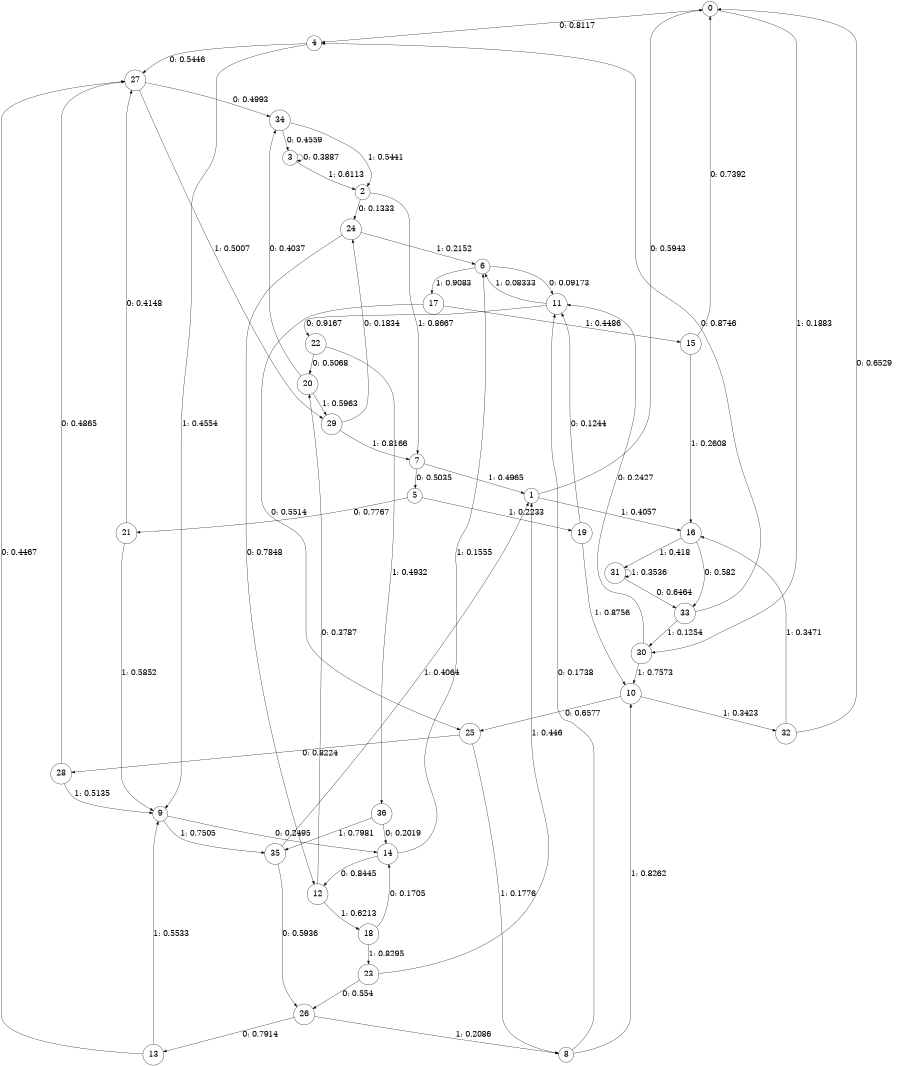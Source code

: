 digraph "ch26concat_phase3_L7" {
size = "6,8.5";
ratio = "fill";
node [shape = circle];
node [fontsize = 24];
edge [fontsize = 24];
0 -> 4 [label = "0: 0.8117   "];
0 -> 30 [label = "1: 0.1883   "];
1 -> 0 [label = "0: 0.5943   "];
1 -> 16 [label = "1: 0.4057   "];
2 -> 24 [label = "0: 0.1333   "];
2 -> 7 [label = "1: 0.8667   "];
3 -> 3 [label = "0: 0.3887   "];
3 -> 2 [label = "1: 0.6113   "];
4 -> 27 [label = "0: 0.5446   "];
4 -> 9 [label = "1: 0.4554   "];
5 -> 21 [label = "0: 0.7767   "];
5 -> 19 [label = "1: 0.2233   "];
6 -> 11 [label = "0: 0.09173  "];
6 -> 17 [label = "1: 0.9083   "];
7 -> 5 [label = "0: 0.5035   "];
7 -> 1 [label = "1: 0.4965   "];
8 -> 11 [label = "0: 0.1738   "];
8 -> 10 [label = "1: 0.8262   "];
9 -> 14 [label = "0: 0.2495   "];
9 -> 35 [label = "1: 0.7505   "];
10 -> 25 [label = "0: 0.6577   "];
10 -> 32 [label = "1: 0.3423   "];
11 -> 22 [label = "0: 0.9167   "];
11 -> 6 [label = "1: 0.08333  "];
12 -> 20 [label = "0: 0.3787   "];
12 -> 18 [label = "1: 0.6213   "];
13 -> 27 [label = "0: 0.4467   "];
13 -> 9 [label = "1: 0.5533   "];
14 -> 12 [label = "0: 0.8445   "];
14 -> 6 [label = "1: 0.1555   "];
15 -> 0 [label = "0: 0.7392   "];
15 -> 16 [label = "1: 0.2608   "];
16 -> 33 [label = "0: 0.582    "];
16 -> 31 [label = "1: 0.418    "];
17 -> 25 [label = "0: 0.5514   "];
17 -> 15 [label = "1: 0.4486   "];
18 -> 14 [label = "0: 0.1705   "];
18 -> 23 [label = "1: 0.8295   "];
19 -> 11 [label = "0: 0.1244   "];
19 -> 10 [label = "1: 0.8756   "];
20 -> 34 [label = "0: 0.4037   "];
20 -> 29 [label = "1: 0.5963   "];
21 -> 27 [label = "0: 0.4148   "];
21 -> 9 [label = "1: 0.5852   "];
22 -> 20 [label = "0: 0.5068   "];
22 -> 36 [label = "1: 0.4932   "];
23 -> 26 [label = "0: 0.554    "];
23 -> 1 [label = "1: 0.446    "];
24 -> 12 [label = "0: 0.7848   "];
24 -> 6 [label = "1: 0.2152   "];
25 -> 28 [label = "0: 0.8224   "];
25 -> 8 [label = "1: 0.1776   "];
26 -> 13 [label = "0: 0.7914   "];
26 -> 8 [label = "1: 0.2086   "];
27 -> 34 [label = "0: 0.4993   "];
27 -> 29 [label = "1: 0.5007   "];
28 -> 27 [label = "0: 0.4865   "];
28 -> 9 [label = "1: 0.5135   "];
29 -> 24 [label = "0: 0.1834   "];
29 -> 7 [label = "1: 0.8166   "];
30 -> 11 [label = "0: 0.2427   "];
30 -> 10 [label = "1: 0.7573   "];
31 -> 33 [label = "0: 0.6464   "];
31 -> 31 [label = "1: 0.3536   "];
32 -> 0 [label = "0: 0.6529   "];
32 -> 16 [label = "1: 0.3471   "];
33 -> 4 [label = "0: 0.8746   "];
33 -> 30 [label = "1: 0.1254   "];
34 -> 3 [label = "0: 0.4559   "];
34 -> 2 [label = "1: 0.5441   "];
35 -> 26 [label = "0: 0.5936   "];
35 -> 1 [label = "1: 0.4064   "];
36 -> 14 [label = "0: 0.2019   "];
36 -> 35 [label = "1: 0.7981   "];
}